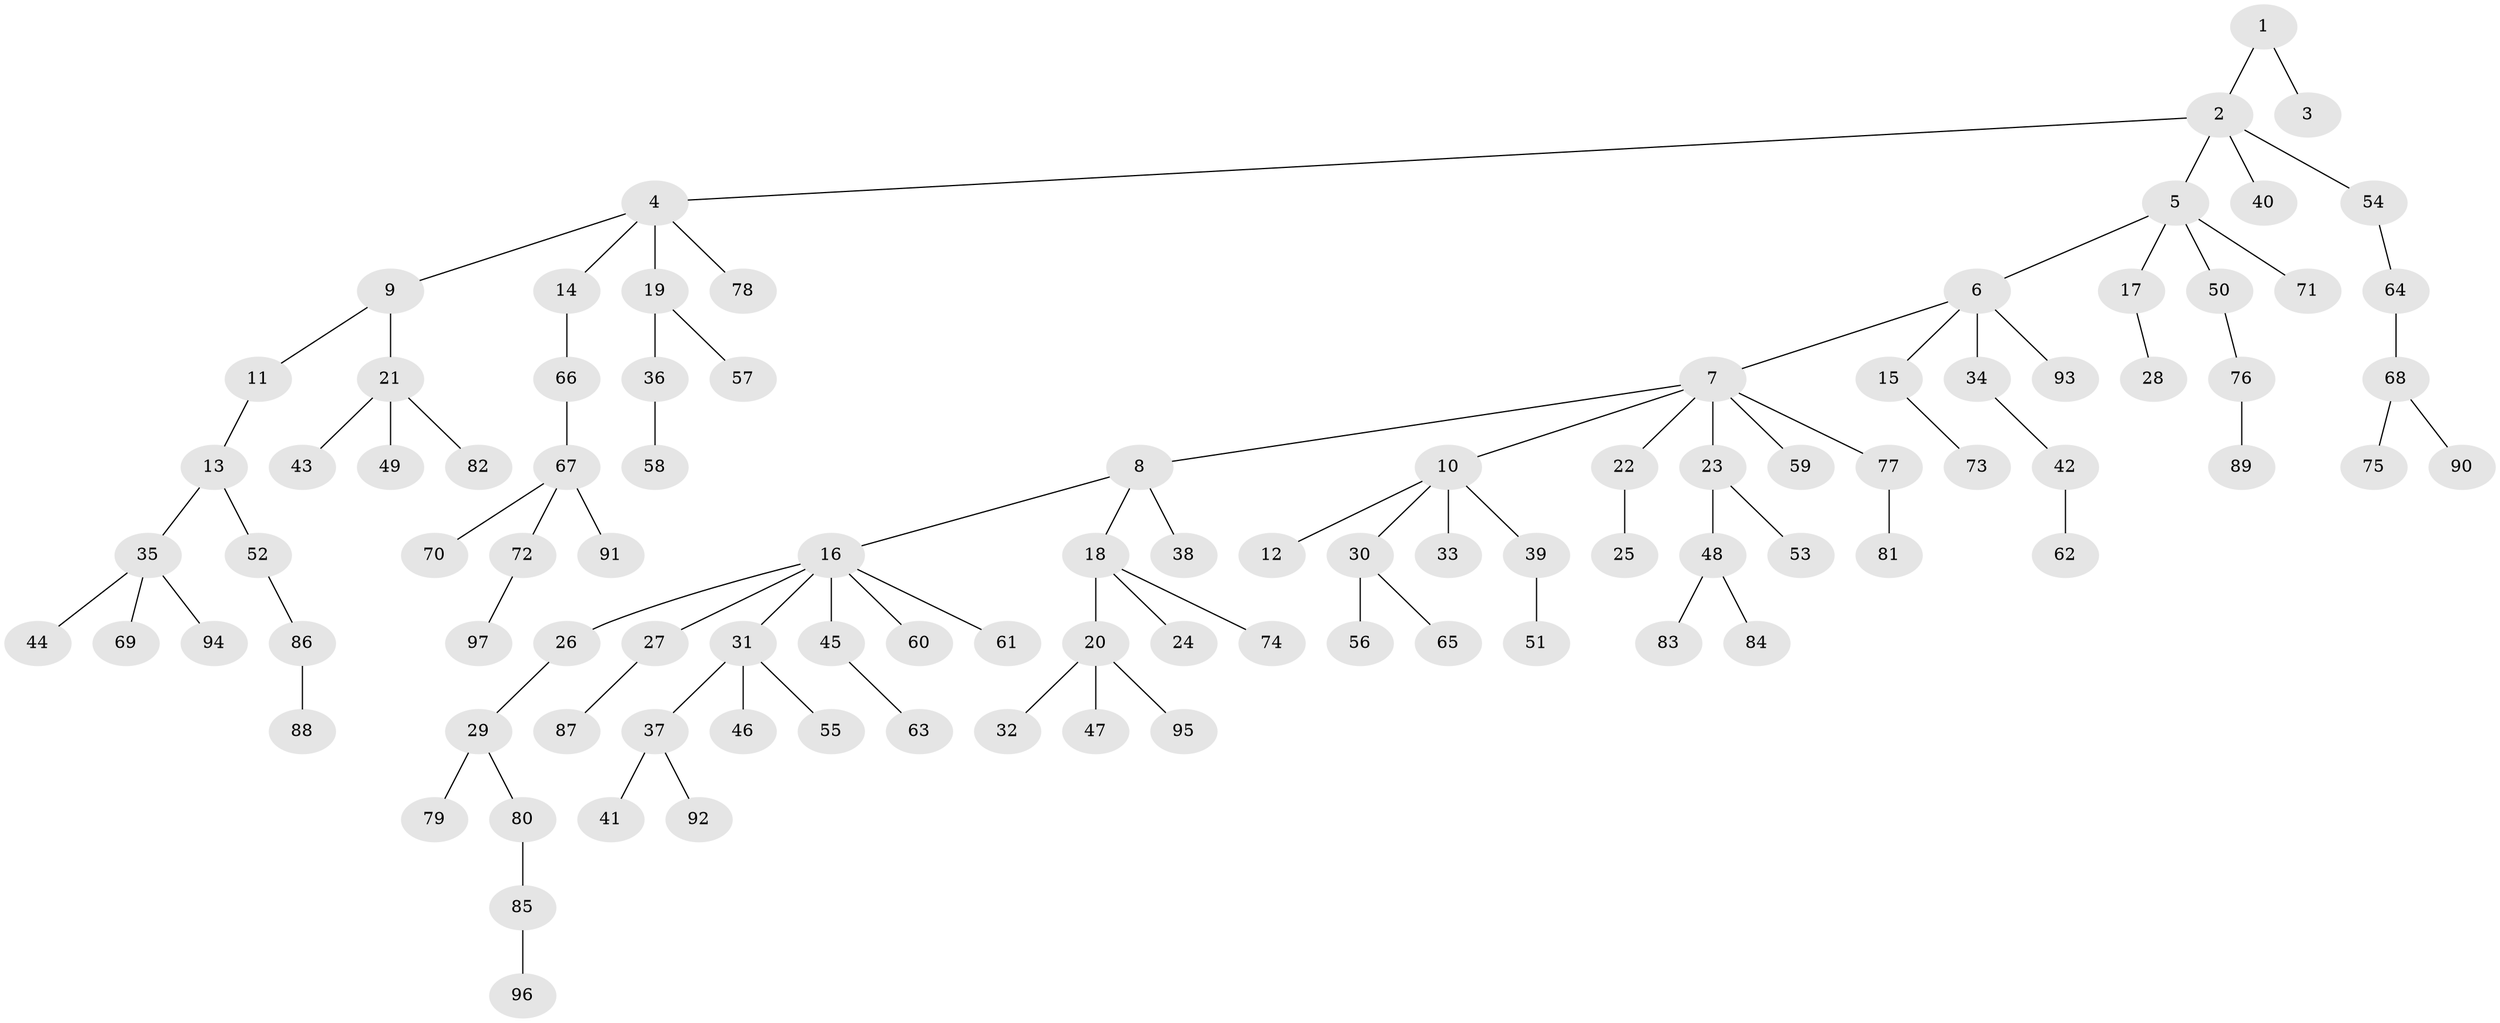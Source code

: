 // original degree distribution, {3: 0.0948905109489051, 6: 0.014598540145985401, 2: 0.27007299270072993, 5: 0.051094890510948905, 7: 0.0072992700729927005, 8: 0.0072992700729927005, 4: 0.051094890510948905, 1: 0.5036496350364964}
// Generated by graph-tools (version 1.1) at 2025/52/03/04/25 22:52:02]
// undirected, 97 vertices, 96 edges
graph export_dot {
  node [color=gray90,style=filled];
  1;
  2;
  3;
  4;
  5;
  6;
  7;
  8;
  9;
  10;
  11;
  12;
  13;
  14;
  15;
  16;
  17;
  18;
  19;
  20;
  21;
  22;
  23;
  24;
  25;
  26;
  27;
  28;
  29;
  30;
  31;
  32;
  33;
  34;
  35;
  36;
  37;
  38;
  39;
  40;
  41;
  42;
  43;
  44;
  45;
  46;
  47;
  48;
  49;
  50;
  51;
  52;
  53;
  54;
  55;
  56;
  57;
  58;
  59;
  60;
  61;
  62;
  63;
  64;
  65;
  66;
  67;
  68;
  69;
  70;
  71;
  72;
  73;
  74;
  75;
  76;
  77;
  78;
  79;
  80;
  81;
  82;
  83;
  84;
  85;
  86;
  87;
  88;
  89;
  90;
  91;
  92;
  93;
  94;
  95;
  96;
  97;
  1 -- 2 [weight=1.0];
  1 -- 3 [weight=1.0];
  2 -- 4 [weight=1.0];
  2 -- 5 [weight=1.0];
  2 -- 40 [weight=1.0];
  2 -- 54 [weight=1.0];
  4 -- 9 [weight=1.0];
  4 -- 14 [weight=1.0];
  4 -- 19 [weight=1.0];
  4 -- 78 [weight=1.0];
  5 -- 6 [weight=1.0];
  5 -- 17 [weight=1.0];
  5 -- 50 [weight=1.0];
  5 -- 71 [weight=1.0];
  6 -- 7 [weight=1.0];
  6 -- 15 [weight=1.0];
  6 -- 34 [weight=1.0];
  6 -- 93 [weight=1.0];
  7 -- 8 [weight=1.0];
  7 -- 10 [weight=1.0];
  7 -- 22 [weight=1.0];
  7 -- 23 [weight=1.0];
  7 -- 59 [weight=1.0];
  7 -- 77 [weight=1.0];
  8 -- 16 [weight=1.0];
  8 -- 18 [weight=1.0];
  8 -- 38 [weight=1.0];
  9 -- 11 [weight=1.0];
  9 -- 21 [weight=1.0];
  10 -- 12 [weight=1.0];
  10 -- 30 [weight=1.0];
  10 -- 33 [weight=1.0];
  10 -- 39 [weight=1.0];
  11 -- 13 [weight=1.0];
  13 -- 35 [weight=1.0];
  13 -- 52 [weight=1.0];
  14 -- 66 [weight=1.0];
  15 -- 73 [weight=1.0];
  16 -- 26 [weight=1.0];
  16 -- 27 [weight=1.0];
  16 -- 31 [weight=1.0];
  16 -- 45 [weight=1.0];
  16 -- 60 [weight=1.0];
  16 -- 61 [weight=1.0];
  17 -- 28 [weight=1.0];
  18 -- 20 [weight=1.0];
  18 -- 24 [weight=1.0];
  18 -- 74 [weight=1.0];
  19 -- 36 [weight=1.0];
  19 -- 57 [weight=1.0];
  20 -- 32 [weight=1.0];
  20 -- 47 [weight=1.0];
  20 -- 95 [weight=1.0];
  21 -- 43 [weight=1.0];
  21 -- 49 [weight=1.0];
  21 -- 82 [weight=1.0];
  22 -- 25 [weight=1.0];
  23 -- 48 [weight=1.0];
  23 -- 53 [weight=1.0];
  26 -- 29 [weight=1.0];
  27 -- 87 [weight=1.0];
  29 -- 79 [weight=1.0];
  29 -- 80 [weight=1.0];
  30 -- 56 [weight=1.0];
  30 -- 65 [weight=1.0];
  31 -- 37 [weight=1.0];
  31 -- 46 [weight=1.0];
  31 -- 55 [weight=1.0];
  34 -- 42 [weight=1.0];
  35 -- 44 [weight=1.0];
  35 -- 69 [weight=1.0];
  35 -- 94 [weight=1.0];
  36 -- 58 [weight=1.0];
  37 -- 41 [weight=1.0];
  37 -- 92 [weight=1.0];
  39 -- 51 [weight=1.0];
  42 -- 62 [weight=1.0];
  45 -- 63 [weight=1.0];
  48 -- 83 [weight=1.0];
  48 -- 84 [weight=1.0];
  50 -- 76 [weight=1.0];
  52 -- 86 [weight=1.0];
  54 -- 64 [weight=1.0];
  64 -- 68 [weight=1.0];
  66 -- 67 [weight=1.0];
  67 -- 70 [weight=1.0];
  67 -- 72 [weight=1.0];
  67 -- 91 [weight=1.0];
  68 -- 75 [weight=1.0];
  68 -- 90 [weight=1.0];
  72 -- 97 [weight=1.0];
  76 -- 89 [weight=1.0];
  77 -- 81 [weight=1.0];
  80 -- 85 [weight=1.0];
  85 -- 96 [weight=1.0];
  86 -- 88 [weight=1.0];
}

